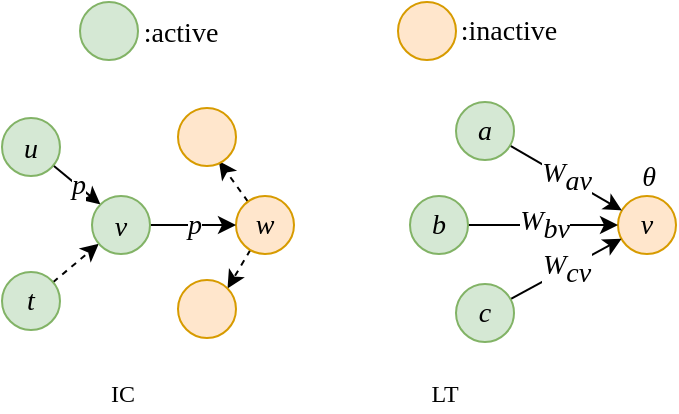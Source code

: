 <mxfile version="18.1.3" type="github">
  <diagram id="P9TnFpN5vygWZU6XICRD" name="Page-1">
    <mxGraphModel dx="692" dy="379" grid="1" gridSize="10" guides="1" tooltips="1" connect="1" arrows="1" fold="1" page="1" pageScale="1" pageWidth="1169" pageHeight="1654" math="0" shadow="0">
      <root>
        <mxCell id="0" />
        <mxCell id="1" parent="0" />
        <mxCell id="iGFhsTUaxY5pVnIJGuSF-1" value="" style="ellipse;whiteSpace=wrap;html=1;aspect=fixed;fillColor=#d5e8d4;strokeColor=#82b366;fontSize=14;" vertex="1" parent="1">
          <mxGeometry x="329" y="140" width="29" height="29" as="geometry" />
        </mxCell>
        <mxCell id="iGFhsTUaxY5pVnIJGuSF-2" value="" style="ellipse;whiteSpace=wrap;html=1;aspect=fixed;fillColor=#ffe6cc;strokeColor=#d79b00;fontSize=14;" vertex="1" parent="1">
          <mxGeometry x="488" y="140" width="29" height="29" as="geometry" />
        </mxCell>
        <mxCell id="iGFhsTUaxY5pVnIJGuSF-3" value="&lt;font face=&quot;Times New Roman&quot; style=&quot;font-size: 14px;&quot;&gt;:active&lt;/font&gt;" style="text;html=1;align=center;verticalAlign=middle;resizable=0;points=[];autosize=1;strokeColor=none;fillColor=none;fontSize=14;" vertex="1" parent="1">
          <mxGeometry x="354" y="144.5" width="50" height="20" as="geometry" />
        </mxCell>
        <mxCell id="iGFhsTUaxY5pVnIJGuSF-4" value=":inactive" style="text;html=1;align=center;verticalAlign=middle;resizable=0;points=[];autosize=1;strokeColor=none;fillColor=none;fontFamily=Times New Roman;fontSize=14;" vertex="1" parent="1">
          <mxGeometry x="513" y="144.5" width="60" height="20" as="geometry" />
        </mxCell>
        <mxCell id="iGFhsTUaxY5pVnIJGuSF-5" style="edgeStyle=none;rounded=0;orthogonalLoop=1;jettySize=auto;html=1;entryX=0.704;entryY=0.916;entryDx=0;entryDy=0;entryPerimeter=0;dashed=1;fontFamily=Times New Roman;fontSize=14;" edge="1" parent="1" source="iGFhsTUaxY5pVnIJGuSF-7" target="iGFhsTUaxY5pVnIJGuSF-8">
          <mxGeometry relative="1" as="geometry" />
        </mxCell>
        <mxCell id="iGFhsTUaxY5pVnIJGuSF-6" style="edgeStyle=none;rounded=0;orthogonalLoop=1;jettySize=auto;html=1;entryX=1;entryY=0;entryDx=0;entryDy=0;dashed=1;fontFamily=Times New Roman;fontSize=14;" edge="1" parent="1" source="iGFhsTUaxY5pVnIJGuSF-7" target="iGFhsTUaxY5pVnIJGuSF-9">
          <mxGeometry relative="1" as="geometry" />
        </mxCell>
        <mxCell id="iGFhsTUaxY5pVnIJGuSF-7" value="w" style="ellipse;whiteSpace=wrap;html=1;aspect=fixed;fillColor=#ffe6cc;strokeColor=#d79b00;fontFamily=Times New Roman;fontStyle=2;fontSize=14;" vertex="1" parent="1">
          <mxGeometry x="407" y="237" width="29" height="29" as="geometry" />
        </mxCell>
        <mxCell id="iGFhsTUaxY5pVnIJGuSF-8" value="" style="ellipse;whiteSpace=wrap;html=1;aspect=fixed;fillColor=#ffe6cc;strokeColor=#d79b00;fontSize=14;" vertex="1" parent="1">
          <mxGeometry x="378" y="193" width="29" height="29" as="geometry" />
        </mxCell>
        <mxCell id="iGFhsTUaxY5pVnIJGuSF-9" value="" style="ellipse;whiteSpace=wrap;html=1;aspect=fixed;fillColor=#ffe6cc;strokeColor=#d79b00;fontSize=14;" vertex="1" parent="1">
          <mxGeometry x="378" y="279" width="29" height="29" as="geometry" />
        </mxCell>
        <mxCell id="iGFhsTUaxY5pVnIJGuSF-10" value="" style="edgeStyle=none;rounded=0;orthogonalLoop=1;jettySize=auto;html=1;fontFamily=Times New Roman;dashed=1;fontSize=14;" edge="1" parent="1" source="iGFhsTUaxY5pVnIJGuSF-11" target="iGFhsTUaxY5pVnIJGuSF-15">
          <mxGeometry relative="1" as="geometry" />
        </mxCell>
        <mxCell id="iGFhsTUaxY5pVnIJGuSF-11" value="t" style="ellipse;whiteSpace=wrap;html=1;aspect=fixed;fillColor=#d5e8d4;strokeColor=#82b366;fontFamily=Times New Roman;fontStyle=2;fontSize=14;" vertex="1" parent="1">
          <mxGeometry x="290" y="275" width="29" height="29" as="geometry" />
        </mxCell>
        <mxCell id="iGFhsTUaxY5pVnIJGuSF-12" value="p" style="rounded=0;orthogonalLoop=1;jettySize=auto;html=1;entryX=0;entryY=0;entryDx=0;entryDy=0;fontFamily=Times New Roman;fontSize=14;fontStyle=2" edge="1" parent="1" source="iGFhsTUaxY5pVnIJGuSF-13" target="iGFhsTUaxY5pVnIJGuSF-15">
          <mxGeometry relative="1" as="geometry" />
        </mxCell>
        <mxCell id="iGFhsTUaxY5pVnIJGuSF-13" value="&lt;font face=&quot;Times New Roman&quot; style=&quot;font-size: 14px;&quot;&gt;u&lt;/font&gt;" style="ellipse;whiteSpace=wrap;html=1;aspect=fixed;fillColor=#d5e8d4;strokeColor=#82b366;fontStyle=2;fontSize=14;" vertex="1" parent="1">
          <mxGeometry x="290" y="198" width="29" height="29" as="geometry" />
        </mxCell>
        <mxCell id="iGFhsTUaxY5pVnIJGuSF-14" value="p" style="edgeStyle=none;rounded=0;orthogonalLoop=1;jettySize=auto;html=1;fontFamily=Times New Roman;entryX=0;entryY=0.5;entryDx=0;entryDy=0;fontStyle=2;fontSize=14;" edge="1" parent="1" source="iGFhsTUaxY5pVnIJGuSF-15" target="iGFhsTUaxY5pVnIJGuSF-7">
          <mxGeometry relative="1" as="geometry" />
        </mxCell>
        <mxCell id="iGFhsTUaxY5pVnIJGuSF-15" value="&lt;font face=&quot;Times New Roman&quot; style=&quot;font-size: 14px;&quot;&gt;v&lt;/font&gt;" style="ellipse;whiteSpace=wrap;html=1;aspect=fixed;fillColor=#d5e8d4;strokeColor=#82b366;fontStyle=2;fontSize=14;" vertex="1" parent="1">
          <mxGeometry x="335" y="237" width="29" height="29" as="geometry" />
        </mxCell>
        <mxCell id="iGFhsTUaxY5pVnIJGuSF-16" value="v" style="ellipse;whiteSpace=wrap;html=1;aspect=fixed;fillColor=#ffe6cc;strokeColor=#d79b00;fontFamily=Times New Roman;fontStyle=2;fontSize=14;" vertex="1" parent="1">
          <mxGeometry x="598" y="237" width="29" height="29" as="geometry" />
        </mxCell>
        <mxCell id="iGFhsTUaxY5pVnIJGuSF-17" value="W&lt;sub style=&quot;font-size: 14px;&quot;&gt;cv&lt;/sub&gt;" style="edgeStyle=none;rounded=0;orthogonalLoop=1;jettySize=auto;html=1;fontFamily=Times New Roman;fontStyle=2;fontSize=14;" edge="1" parent="1" source="iGFhsTUaxY5pVnIJGuSF-18" target="iGFhsTUaxY5pVnIJGuSF-16">
          <mxGeometry relative="1" as="geometry" />
        </mxCell>
        <mxCell id="iGFhsTUaxY5pVnIJGuSF-18" value="c" style="ellipse;whiteSpace=wrap;html=1;aspect=fixed;fillColor=#d5e8d4;strokeColor=#82b366;fontFamily=Times New Roman;fontStyle=2;fontSize=14;" vertex="1" parent="1">
          <mxGeometry x="517" y="281" width="29" height="29" as="geometry" />
        </mxCell>
        <mxCell id="iGFhsTUaxY5pVnIJGuSF-19" value="W&lt;sub style=&quot;font-size: 14px;&quot;&gt;bv&lt;/sub&gt;" style="edgeStyle=none;rounded=0;orthogonalLoop=1;jettySize=auto;html=1;fontFamily=Times New Roman;entryX=0;entryY=0.5;entryDx=0;entryDy=0;fontStyle=2;fontSize=14;" edge="1" parent="1" source="iGFhsTUaxY5pVnIJGuSF-20" target="iGFhsTUaxY5pVnIJGuSF-16">
          <mxGeometry relative="1" as="geometry" />
        </mxCell>
        <mxCell id="iGFhsTUaxY5pVnIJGuSF-20" value="b" style="ellipse;whiteSpace=wrap;html=1;aspect=fixed;fillColor=#d5e8d4;strokeColor=#82b366;fontFamily=Times New Roman;fontStyle=2;fontSize=14;" vertex="1" parent="1">
          <mxGeometry x="494" y="237" width="29" height="29" as="geometry" />
        </mxCell>
        <mxCell id="iGFhsTUaxY5pVnIJGuSF-21" value="W&lt;sub style=&quot;font-size: 14px;&quot;&gt;av&lt;/sub&gt;" style="edgeStyle=none;rounded=0;orthogonalLoop=1;jettySize=auto;html=1;fontFamily=Times New Roman;fontStyle=2;fontSize=14;" edge="1" parent="1" source="iGFhsTUaxY5pVnIJGuSF-22" target="iGFhsTUaxY5pVnIJGuSF-16">
          <mxGeometry relative="1" as="geometry" />
        </mxCell>
        <mxCell id="iGFhsTUaxY5pVnIJGuSF-22" value="a" style="ellipse;whiteSpace=wrap;html=1;aspect=fixed;fillColor=#d5e8d4;strokeColor=#82b366;fontFamily=Times New Roman;fontStyle=2;fontSize=14;" vertex="1" parent="1">
          <mxGeometry x="517" y="190" width="29" height="29" as="geometry" />
        </mxCell>
        <mxCell id="iGFhsTUaxY5pVnIJGuSF-23" value="θ" style="text;html=1;align=center;verticalAlign=middle;resizable=0;points=[];autosize=1;strokeColor=none;fillColor=none;fontFamily=Times New Roman;fontStyle=2;fontSize=14;" vertex="1" parent="1">
          <mxGeometry x="602.5" y="218" width="20" height="20" as="geometry" />
        </mxCell>
        <mxCell id="iGFhsTUaxY5pVnIJGuSF-24" value="IC" style="text;html=1;align=center;verticalAlign=middle;resizable=0;points=[];autosize=1;strokeColor=none;fillColor=none;fontFamily=Times New Roman;" vertex="1" parent="1">
          <mxGeometry x="338.5" y="327" width="22" height="18" as="geometry" />
        </mxCell>
        <mxCell id="iGFhsTUaxY5pVnIJGuSF-25" value="LT" style="text;html=1;align=center;verticalAlign=middle;resizable=0;points=[];autosize=1;strokeColor=none;fillColor=none;fontFamily=Times New Roman;" vertex="1" parent="1">
          <mxGeometry x="499" y="327" width="24" height="18" as="geometry" />
        </mxCell>
      </root>
    </mxGraphModel>
  </diagram>
</mxfile>
